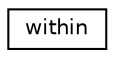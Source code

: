 digraph "Graphical Class Hierarchy"
{
  edge [fontname="Helvetica",fontsize="10",labelfontname="Helvetica",labelfontsize="10"];
  node [fontname="Helvetica",fontsize="10",shape=record];
  rankdir="LR";
  Node1 [label="within",height=0.2,width=0.4,color="black", fillcolor="white", style="filled",URL="$structwithin.html",tooltip="Structure to hold linked list of within options. "];
}
